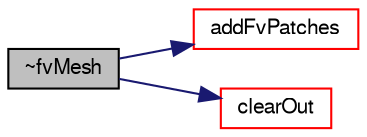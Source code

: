 digraph "~fvMesh"
{
  bgcolor="transparent";
  edge [fontname="FreeSans",fontsize="10",labelfontname="FreeSans",labelfontsize="10"];
  node [fontname="FreeSans",fontsize="10",shape=record];
  rankdir="LR";
  Node88 [label="~fvMesh",height=0.2,width=0.4,color="black", fillcolor="grey75", style="filled", fontcolor="black"];
  Node88 -> Node89 [color="midnightblue",fontsize="10",style="solid",fontname="FreeSans"];
  Node89 [label="addFvPatches",height=0.2,width=0.4,color="red",URL="$a22766.html#add115b075d7fafc792611585f5740453",tooltip="Add boundary patches. Constructor helper. "];
  Node88 -> Node172 [color="midnightblue",fontsize="10",style="solid",fontname="FreeSans"];
  Node172 [label="clearOut",height=0.2,width=0.4,color="red",URL="$a22766.html#af320697688df08f1438d37a86bcaf25d",tooltip="Clear all geometry and addressing. "];
}
